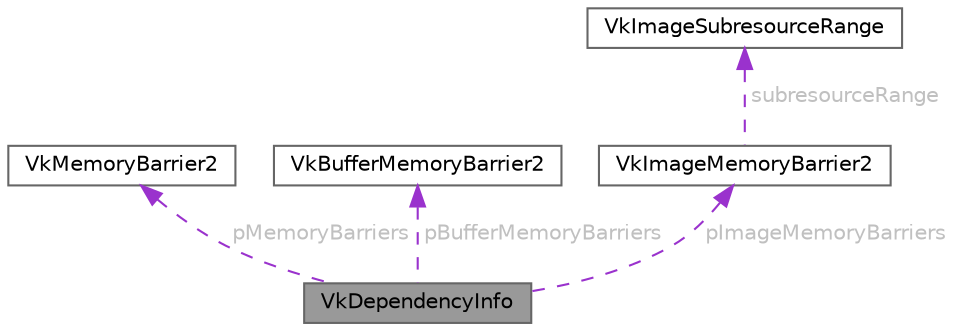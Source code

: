 digraph "VkDependencyInfo"
{
 // LATEX_PDF_SIZE
  bgcolor="transparent";
  edge [fontname=Helvetica,fontsize=10,labelfontname=Helvetica,labelfontsize=10];
  node [fontname=Helvetica,fontsize=10,shape=box,height=0.2,width=0.4];
  Node1 [id="Node000001",label="VkDependencyInfo",height=0.2,width=0.4,color="gray40", fillcolor="grey60", style="filled", fontcolor="black",tooltip=" "];
  Node2 -> Node1 [id="edge1_Node000001_Node000002",dir="back",color="darkorchid3",style="dashed",tooltip=" ",label=" pMemoryBarriers",fontcolor="grey" ];
  Node2 [id="Node000002",label="VkMemoryBarrier2",height=0.2,width=0.4,color="gray40", fillcolor="white", style="filled",URL="$struct_vk_memory_barrier2.html",tooltip=" "];
  Node3 -> Node1 [id="edge2_Node000001_Node000003",dir="back",color="darkorchid3",style="dashed",tooltip=" ",label=" pBufferMemoryBarriers",fontcolor="grey" ];
  Node3 [id="Node000003",label="VkBufferMemoryBarrier2",height=0.2,width=0.4,color="gray40", fillcolor="white", style="filled",URL="$struct_vk_buffer_memory_barrier2.html",tooltip=" "];
  Node4 -> Node1 [id="edge3_Node000001_Node000004",dir="back",color="darkorchid3",style="dashed",tooltip=" ",label=" pImageMemoryBarriers",fontcolor="grey" ];
  Node4 [id="Node000004",label="VkImageMemoryBarrier2",height=0.2,width=0.4,color="gray40", fillcolor="white", style="filled",URL="$struct_vk_image_memory_barrier2.html",tooltip=" "];
  Node5 -> Node4 [id="edge4_Node000004_Node000005",dir="back",color="darkorchid3",style="dashed",tooltip=" ",label=" subresourceRange",fontcolor="grey" ];
  Node5 [id="Node000005",label="VkImageSubresourceRange",height=0.2,width=0.4,color="gray40", fillcolor="white", style="filled",URL="$struct_vk_image_subresource_range.html",tooltip=" "];
}

